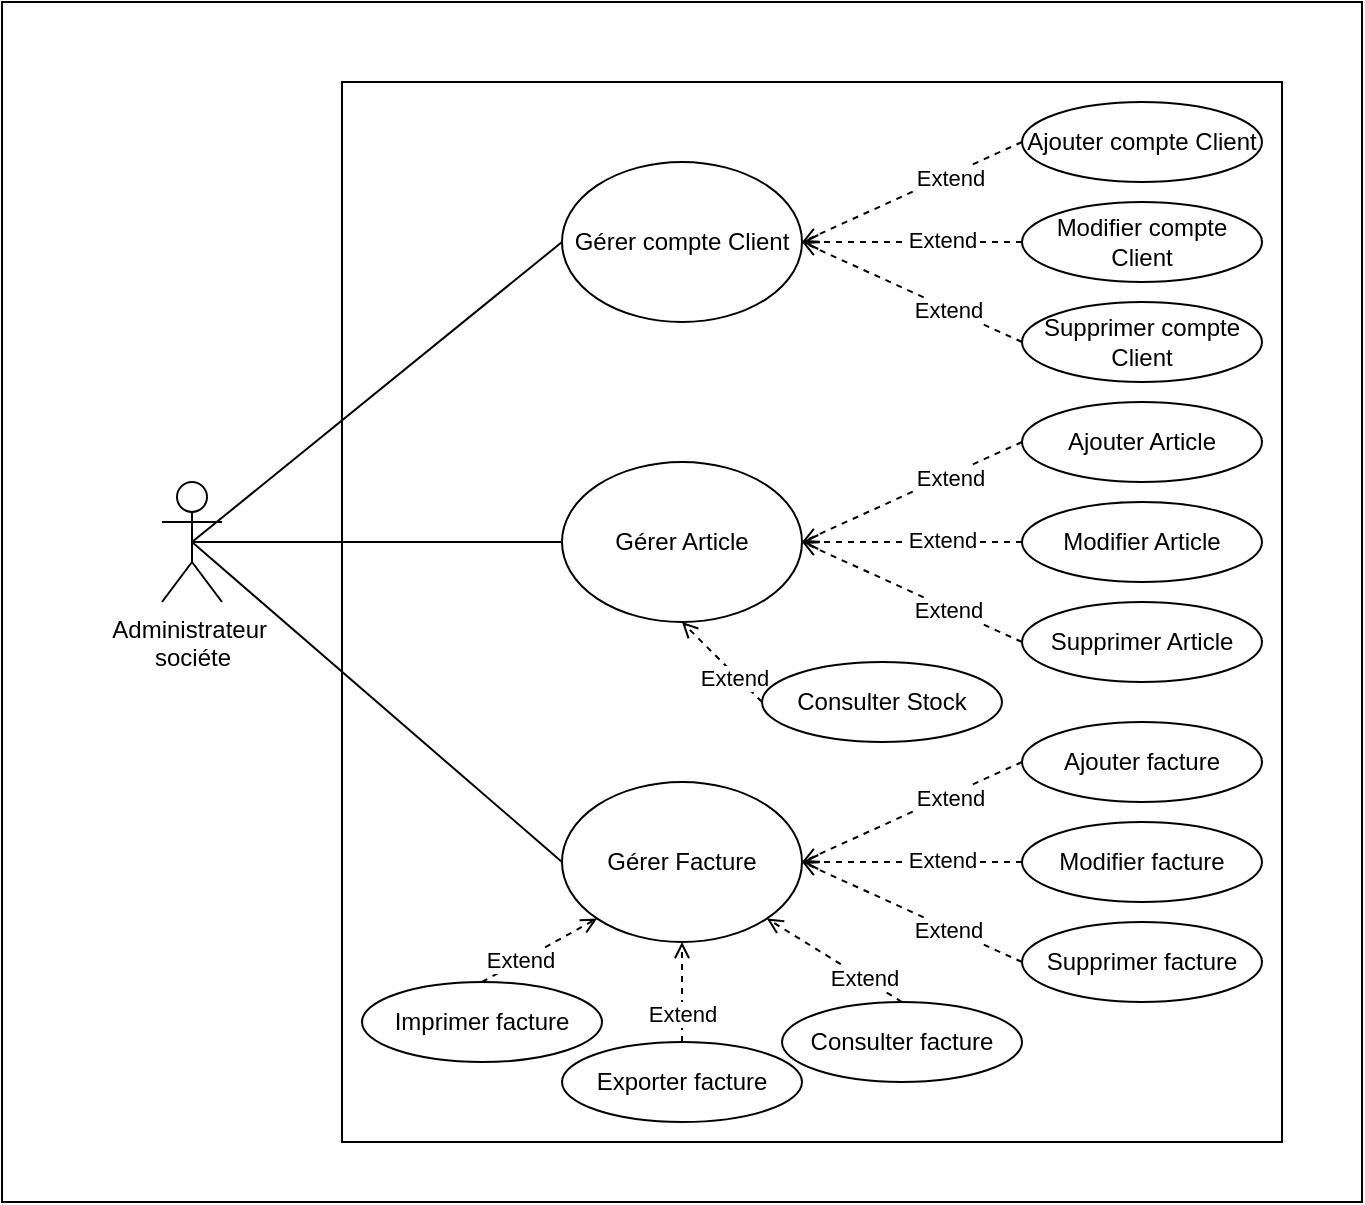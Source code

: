 <mxfile version="21.3.5" type="github">
  <diagram name="Page-1" id="hcokLjG6bYneJuV_jAvE">
    <mxGraphModel dx="1560" dy="372" grid="1" gridSize="10" guides="1" tooltips="1" connect="1" arrows="1" fold="1" page="1" pageScale="1" pageWidth="827" pageHeight="1169" math="0" shadow="0">
      <root>
        <mxCell id="0" />
        <mxCell id="1" parent="0" />
        <mxCell id="lQtnooczzp_Vnvh4pjdG-1" value="" style="rounded=0;whiteSpace=wrap;html=1;" vertex="1" parent="1">
          <mxGeometry x="-20" width="680" height="600" as="geometry" />
        </mxCell>
        <mxCell id="lQtnooczzp_Vnvh4pjdG-2" value="" style="rounded=0;whiteSpace=wrap;html=1;" vertex="1" parent="1">
          <mxGeometry x="150" y="40" width="470" height="530" as="geometry" />
        </mxCell>
        <mxCell id="lQtnooczzp_Vnvh4pjdG-77" style="rounded=0;orthogonalLoop=1;jettySize=auto;html=1;exitX=0.5;exitY=0.5;exitDx=0;exitDy=0;exitPerimeter=0;entryX=0;entryY=0.5;entryDx=0;entryDy=0;endArrow=none;endFill=0;" edge="1" parent="1" source="lQtnooczzp_Vnvh4pjdG-3" target="lQtnooczzp_Vnvh4pjdG-13">
          <mxGeometry relative="1" as="geometry" />
        </mxCell>
        <mxCell id="lQtnooczzp_Vnvh4pjdG-78" style="rounded=0;orthogonalLoop=1;jettySize=auto;html=1;exitX=0.5;exitY=0.5;exitDx=0;exitDy=0;exitPerimeter=0;endArrow=none;endFill=0;" edge="1" parent="1" source="lQtnooczzp_Vnvh4pjdG-3" target="lQtnooczzp_Vnvh4pjdG-57">
          <mxGeometry relative="1" as="geometry" />
        </mxCell>
        <mxCell id="lQtnooczzp_Vnvh4pjdG-79" style="rounded=0;orthogonalLoop=1;jettySize=auto;html=1;exitX=0.5;exitY=0.5;exitDx=0;exitDy=0;exitPerimeter=0;entryX=0;entryY=0.5;entryDx=0;entryDy=0;endArrow=none;endFill=0;" edge="1" parent="1" source="lQtnooczzp_Vnvh4pjdG-3" target="lQtnooczzp_Vnvh4pjdG-67">
          <mxGeometry relative="1" as="geometry" />
        </mxCell>
        <mxCell id="lQtnooczzp_Vnvh4pjdG-3" value="Administrateur&amp;nbsp;&lt;br&gt;sociéte&lt;br&gt;" style="shape=umlActor;verticalLabelPosition=bottom;verticalAlign=top;html=1;outlineConnect=0;" vertex="1" parent="1">
          <mxGeometry x="60" y="240" width="30" height="60" as="geometry" />
        </mxCell>
        <mxCell id="lQtnooczzp_Vnvh4pjdG-13" value="Gérer compte Client" style="ellipse;whiteSpace=wrap;html=1;" vertex="1" parent="1">
          <mxGeometry x="260" y="80" width="120" height="80" as="geometry" />
        </mxCell>
        <mxCell id="lQtnooczzp_Vnvh4pjdG-19" style="rounded=0;orthogonalLoop=1;jettySize=auto;html=1;exitX=0;exitY=0.5;exitDx=0;exitDy=0;entryX=1;entryY=0.5;entryDx=0;entryDy=0;dashed=1;endArrow=open;endFill=0;" edge="1" parent="1" source="lQtnooczzp_Vnvh4pjdG-14" target="lQtnooczzp_Vnvh4pjdG-13">
          <mxGeometry relative="1" as="geometry" />
        </mxCell>
        <mxCell id="lQtnooczzp_Vnvh4pjdG-34" value="Extend" style="edgeLabel;html=1;align=center;verticalAlign=middle;resizable=0;points=[];" vertex="1" connectable="0" parent="lQtnooczzp_Vnvh4pjdG-19">
          <mxGeometry x="-0.329" y="1" relative="1" as="geometry">
            <mxPoint as="offset" />
          </mxGeometry>
        </mxCell>
        <mxCell id="lQtnooczzp_Vnvh4pjdG-14" value="Ajouter compte Client" style="ellipse;whiteSpace=wrap;html=1;" vertex="1" parent="1">
          <mxGeometry x="490" y="50" width="120" height="40" as="geometry" />
        </mxCell>
        <mxCell id="lQtnooczzp_Vnvh4pjdG-20" style="rounded=0;orthogonalLoop=1;jettySize=auto;html=1;exitX=0;exitY=0.5;exitDx=0;exitDy=0;entryX=1;entryY=0.5;entryDx=0;entryDy=0;dashed=1;endArrow=open;endFill=0;" edge="1" parent="1" source="lQtnooczzp_Vnvh4pjdG-17" target="lQtnooczzp_Vnvh4pjdG-13">
          <mxGeometry relative="1" as="geometry">
            <mxPoint x="420" y="100" as="targetPoint" />
          </mxGeometry>
        </mxCell>
        <mxCell id="lQtnooczzp_Vnvh4pjdG-35" value="Extend" style="edgeLabel;html=1;align=center;verticalAlign=middle;resizable=0;points=[];" vertex="1" connectable="0" parent="lQtnooczzp_Vnvh4pjdG-20">
          <mxGeometry x="-0.273" y="-1" relative="1" as="geometry">
            <mxPoint as="offset" />
          </mxGeometry>
        </mxCell>
        <mxCell id="lQtnooczzp_Vnvh4pjdG-17" value="Modifier compte Client" style="ellipse;whiteSpace=wrap;html=1;" vertex="1" parent="1">
          <mxGeometry x="490" y="100" width="120" height="40" as="geometry" />
        </mxCell>
        <mxCell id="lQtnooczzp_Vnvh4pjdG-21" style="rounded=0;orthogonalLoop=1;jettySize=auto;html=1;exitX=0;exitY=0.5;exitDx=0;exitDy=0;entryX=1;entryY=0.5;entryDx=0;entryDy=0;dashed=1;endArrow=open;endFill=0;" edge="1" parent="1" source="lQtnooczzp_Vnvh4pjdG-18" target="lQtnooczzp_Vnvh4pjdG-13">
          <mxGeometry relative="1" as="geometry">
            <mxPoint x="420" y="100" as="targetPoint" />
          </mxGeometry>
        </mxCell>
        <mxCell id="lQtnooczzp_Vnvh4pjdG-36" value="Extend" style="edgeLabel;html=1;align=center;verticalAlign=middle;resizable=0;points=[];" vertex="1" connectable="0" parent="lQtnooczzp_Vnvh4pjdG-21">
          <mxGeometry x="-0.333" y="1" relative="1" as="geometry">
            <mxPoint as="offset" />
          </mxGeometry>
        </mxCell>
        <mxCell id="lQtnooczzp_Vnvh4pjdG-18" value="Supprimer compte Client" style="ellipse;whiteSpace=wrap;html=1;" vertex="1" parent="1">
          <mxGeometry x="490" y="150" width="120" height="40" as="geometry" />
        </mxCell>
        <mxCell id="lQtnooczzp_Vnvh4pjdG-57" value="Gérer Article" style="ellipse;whiteSpace=wrap;html=1;" vertex="1" parent="1">
          <mxGeometry x="260" y="230" width="120" height="80" as="geometry" />
        </mxCell>
        <mxCell id="lQtnooczzp_Vnvh4pjdG-58" style="rounded=0;orthogonalLoop=1;jettySize=auto;html=1;exitX=0;exitY=0.5;exitDx=0;exitDy=0;entryX=1;entryY=0.5;entryDx=0;entryDy=0;dashed=1;endArrow=open;endFill=0;" edge="1" parent="1" source="lQtnooczzp_Vnvh4pjdG-60" target="lQtnooczzp_Vnvh4pjdG-57">
          <mxGeometry relative="1" as="geometry" />
        </mxCell>
        <mxCell id="lQtnooczzp_Vnvh4pjdG-59" value="Extend" style="edgeLabel;html=1;align=center;verticalAlign=middle;resizable=0;points=[];" vertex="1" connectable="0" parent="lQtnooczzp_Vnvh4pjdG-58">
          <mxGeometry x="-0.329" y="1" relative="1" as="geometry">
            <mxPoint as="offset" />
          </mxGeometry>
        </mxCell>
        <mxCell id="lQtnooczzp_Vnvh4pjdG-60" value="Ajouter Article" style="ellipse;whiteSpace=wrap;html=1;" vertex="1" parent="1">
          <mxGeometry x="490" y="200" width="120" height="40" as="geometry" />
        </mxCell>
        <mxCell id="lQtnooczzp_Vnvh4pjdG-61" style="rounded=0;orthogonalLoop=1;jettySize=auto;html=1;exitX=0;exitY=0.5;exitDx=0;exitDy=0;entryX=1;entryY=0.5;entryDx=0;entryDy=0;dashed=1;endArrow=open;endFill=0;" edge="1" parent="1" source="lQtnooczzp_Vnvh4pjdG-63" target="lQtnooczzp_Vnvh4pjdG-57">
          <mxGeometry relative="1" as="geometry">
            <mxPoint x="420" y="250" as="targetPoint" />
          </mxGeometry>
        </mxCell>
        <mxCell id="lQtnooczzp_Vnvh4pjdG-62" value="Extend" style="edgeLabel;html=1;align=center;verticalAlign=middle;resizable=0;points=[];" vertex="1" connectable="0" parent="lQtnooczzp_Vnvh4pjdG-61">
          <mxGeometry x="-0.273" y="-1" relative="1" as="geometry">
            <mxPoint as="offset" />
          </mxGeometry>
        </mxCell>
        <mxCell id="lQtnooczzp_Vnvh4pjdG-63" value="Modifier Article" style="ellipse;whiteSpace=wrap;html=1;" vertex="1" parent="1">
          <mxGeometry x="490" y="250" width="120" height="40" as="geometry" />
        </mxCell>
        <mxCell id="lQtnooczzp_Vnvh4pjdG-64" style="rounded=0;orthogonalLoop=1;jettySize=auto;html=1;exitX=0;exitY=0.5;exitDx=0;exitDy=0;entryX=1;entryY=0.5;entryDx=0;entryDy=0;dashed=1;endArrow=open;endFill=0;" edge="1" parent="1" source="lQtnooczzp_Vnvh4pjdG-66" target="lQtnooczzp_Vnvh4pjdG-57">
          <mxGeometry relative="1" as="geometry">
            <mxPoint x="420" y="250" as="targetPoint" />
          </mxGeometry>
        </mxCell>
        <mxCell id="lQtnooczzp_Vnvh4pjdG-65" value="Extend" style="edgeLabel;html=1;align=center;verticalAlign=middle;resizable=0;points=[];" vertex="1" connectable="0" parent="lQtnooczzp_Vnvh4pjdG-64">
          <mxGeometry x="-0.333" y="1" relative="1" as="geometry">
            <mxPoint as="offset" />
          </mxGeometry>
        </mxCell>
        <mxCell id="lQtnooczzp_Vnvh4pjdG-66" value="Supprimer Article" style="ellipse;whiteSpace=wrap;html=1;" vertex="1" parent="1">
          <mxGeometry x="490" y="300" width="120" height="40" as="geometry" />
        </mxCell>
        <mxCell id="lQtnooczzp_Vnvh4pjdG-67" value="Gérer Facture" style="ellipse;whiteSpace=wrap;html=1;" vertex="1" parent="1">
          <mxGeometry x="260" y="390" width="120" height="80" as="geometry" />
        </mxCell>
        <mxCell id="lQtnooczzp_Vnvh4pjdG-68" style="rounded=0;orthogonalLoop=1;jettySize=auto;html=1;exitX=0;exitY=0.5;exitDx=0;exitDy=0;entryX=1;entryY=0.5;entryDx=0;entryDy=0;dashed=1;endArrow=open;endFill=0;" edge="1" parent="1" source="lQtnooczzp_Vnvh4pjdG-70" target="lQtnooczzp_Vnvh4pjdG-67">
          <mxGeometry relative="1" as="geometry" />
        </mxCell>
        <mxCell id="lQtnooczzp_Vnvh4pjdG-69" value="Extend" style="edgeLabel;html=1;align=center;verticalAlign=middle;resizable=0;points=[];" vertex="1" connectable="0" parent="lQtnooczzp_Vnvh4pjdG-68">
          <mxGeometry x="-0.329" y="1" relative="1" as="geometry">
            <mxPoint as="offset" />
          </mxGeometry>
        </mxCell>
        <mxCell id="lQtnooczzp_Vnvh4pjdG-70" value="Ajouter facture" style="ellipse;whiteSpace=wrap;html=1;" vertex="1" parent="1">
          <mxGeometry x="490" y="360" width="120" height="40" as="geometry" />
        </mxCell>
        <mxCell id="lQtnooczzp_Vnvh4pjdG-71" style="rounded=0;orthogonalLoop=1;jettySize=auto;html=1;exitX=0;exitY=0.5;exitDx=0;exitDy=0;entryX=1;entryY=0.5;entryDx=0;entryDy=0;dashed=1;endArrow=open;endFill=0;" edge="1" parent="1" source="lQtnooczzp_Vnvh4pjdG-73" target="lQtnooczzp_Vnvh4pjdG-67">
          <mxGeometry relative="1" as="geometry">
            <mxPoint x="420" y="410" as="targetPoint" />
          </mxGeometry>
        </mxCell>
        <mxCell id="lQtnooczzp_Vnvh4pjdG-72" value="Extend" style="edgeLabel;html=1;align=center;verticalAlign=middle;resizable=0;points=[];" vertex="1" connectable="0" parent="lQtnooczzp_Vnvh4pjdG-71">
          <mxGeometry x="-0.273" y="-1" relative="1" as="geometry">
            <mxPoint as="offset" />
          </mxGeometry>
        </mxCell>
        <mxCell id="lQtnooczzp_Vnvh4pjdG-73" value="Modifier facture" style="ellipse;whiteSpace=wrap;html=1;" vertex="1" parent="1">
          <mxGeometry x="490" y="410" width="120" height="40" as="geometry" />
        </mxCell>
        <mxCell id="lQtnooczzp_Vnvh4pjdG-74" style="rounded=0;orthogonalLoop=1;jettySize=auto;html=1;exitX=0;exitY=0.5;exitDx=0;exitDy=0;entryX=1;entryY=0.5;entryDx=0;entryDy=0;dashed=1;endArrow=open;endFill=0;" edge="1" parent="1" source="lQtnooczzp_Vnvh4pjdG-76" target="lQtnooczzp_Vnvh4pjdG-67">
          <mxGeometry relative="1" as="geometry">
            <mxPoint x="420" y="410" as="targetPoint" />
          </mxGeometry>
        </mxCell>
        <mxCell id="lQtnooczzp_Vnvh4pjdG-75" value="Extend" style="edgeLabel;html=1;align=center;verticalAlign=middle;resizable=0;points=[];" vertex="1" connectable="0" parent="lQtnooczzp_Vnvh4pjdG-74">
          <mxGeometry x="-0.333" y="1" relative="1" as="geometry">
            <mxPoint as="offset" />
          </mxGeometry>
        </mxCell>
        <mxCell id="lQtnooczzp_Vnvh4pjdG-76" value="Supprimer facture" style="ellipse;whiteSpace=wrap;html=1;" vertex="1" parent="1">
          <mxGeometry x="490" y="460" width="120" height="40" as="geometry" />
        </mxCell>
        <mxCell id="lQtnooczzp_Vnvh4pjdG-80" style="rounded=0;orthogonalLoop=1;jettySize=auto;html=1;exitX=0.5;exitY=0;exitDx=0;exitDy=0;entryX=0;entryY=1;entryDx=0;entryDy=0;dashed=1;endArrow=open;endFill=0;" edge="1" parent="1" source="lQtnooczzp_Vnvh4pjdG-82" target="lQtnooczzp_Vnvh4pjdG-67">
          <mxGeometry relative="1" as="geometry">
            <mxPoint x="390" y="440" as="targetPoint" />
          </mxGeometry>
        </mxCell>
        <mxCell id="lQtnooczzp_Vnvh4pjdG-81" value="Extend" style="edgeLabel;html=1;align=center;verticalAlign=middle;resizable=0;points=[];" vertex="1" connectable="0" parent="lQtnooczzp_Vnvh4pjdG-80">
          <mxGeometry x="-0.333" y="1" relative="1" as="geometry">
            <mxPoint as="offset" />
          </mxGeometry>
        </mxCell>
        <mxCell id="lQtnooczzp_Vnvh4pjdG-82" value="Imprimer facture" style="ellipse;whiteSpace=wrap;html=1;" vertex="1" parent="1">
          <mxGeometry x="160" y="490" width="120" height="40" as="geometry" />
        </mxCell>
        <mxCell id="lQtnooczzp_Vnvh4pjdG-87" style="rounded=0;orthogonalLoop=1;jettySize=auto;html=1;exitX=0.5;exitY=0;exitDx=0;exitDy=0;entryX=0.5;entryY=1;entryDx=0;entryDy=0;dashed=1;endArrow=open;endFill=0;" edge="1" parent="1" source="lQtnooczzp_Vnvh4pjdG-86" target="lQtnooczzp_Vnvh4pjdG-67">
          <mxGeometry relative="1" as="geometry" />
        </mxCell>
        <mxCell id="lQtnooczzp_Vnvh4pjdG-89" value="Extend" style="edgeLabel;html=1;align=center;verticalAlign=middle;resizable=0;points=[];" vertex="1" connectable="0" parent="lQtnooczzp_Vnvh4pjdG-87">
          <mxGeometry x="-0.434" relative="1" as="geometry">
            <mxPoint as="offset" />
          </mxGeometry>
        </mxCell>
        <mxCell id="lQtnooczzp_Vnvh4pjdG-86" value="Exporter facture" style="ellipse;whiteSpace=wrap;html=1;" vertex="1" parent="1">
          <mxGeometry x="260" y="520" width="120" height="40" as="geometry" />
        </mxCell>
        <mxCell id="lQtnooczzp_Vnvh4pjdG-90" style="rounded=0;orthogonalLoop=1;jettySize=auto;html=1;exitX=0.5;exitY=0;exitDx=0;exitDy=0;dashed=1;endArrow=open;endFill=0;entryX=1;entryY=1;entryDx=0;entryDy=0;" edge="1" parent="1" source="lQtnooczzp_Vnvh4pjdG-92" target="lQtnooczzp_Vnvh4pjdG-67">
          <mxGeometry relative="1" as="geometry">
            <mxPoint x="370" y="430" as="targetPoint" />
          </mxGeometry>
        </mxCell>
        <mxCell id="lQtnooczzp_Vnvh4pjdG-91" value="Extend" style="edgeLabel;html=1;align=center;verticalAlign=middle;resizable=0;points=[];" vertex="1" connectable="0" parent="lQtnooczzp_Vnvh4pjdG-90">
          <mxGeometry x="-0.434" relative="1" as="geometry">
            <mxPoint as="offset" />
          </mxGeometry>
        </mxCell>
        <mxCell id="lQtnooczzp_Vnvh4pjdG-92" value="Consulter facture" style="ellipse;whiteSpace=wrap;html=1;" vertex="1" parent="1">
          <mxGeometry x="370" y="500" width="120" height="40" as="geometry" />
        </mxCell>
        <mxCell id="lQtnooczzp_Vnvh4pjdG-93" style="rounded=0;orthogonalLoop=1;jettySize=auto;html=1;exitX=0;exitY=0.5;exitDx=0;exitDy=0;entryX=0.5;entryY=1;entryDx=0;entryDy=0;dashed=1;endArrow=open;endFill=0;" edge="1" parent="1" source="lQtnooczzp_Vnvh4pjdG-95" target="lQtnooczzp_Vnvh4pjdG-57">
          <mxGeometry relative="1" as="geometry">
            <mxPoint x="250" y="300" as="targetPoint" />
          </mxGeometry>
        </mxCell>
        <mxCell id="lQtnooczzp_Vnvh4pjdG-94" value="Extend" style="edgeLabel;html=1;align=center;verticalAlign=middle;resizable=0;points=[];" vertex="1" connectable="0" parent="lQtnooczzp_Vnvh4pjdG-93">
          <mxGeometry x="-0.333" y="1" relative="1" as="geometry">
            <mxPoint as="offset" />
          </mxGeometry>
        </mxCell>
        <mxCell id="lQtnooczzp_Vnvh4pjdG-95" value="Consulter Stock" style="ellipse;whiteSpace=wrap;html=1;" vertex="1" parent="1">
          <mxGeometry x="360" y="330" width="120" height="40" as="geometry" />
        </mxCell>
      </root>
    </mxGraphModel>
  </diagram>
</mxfile>
